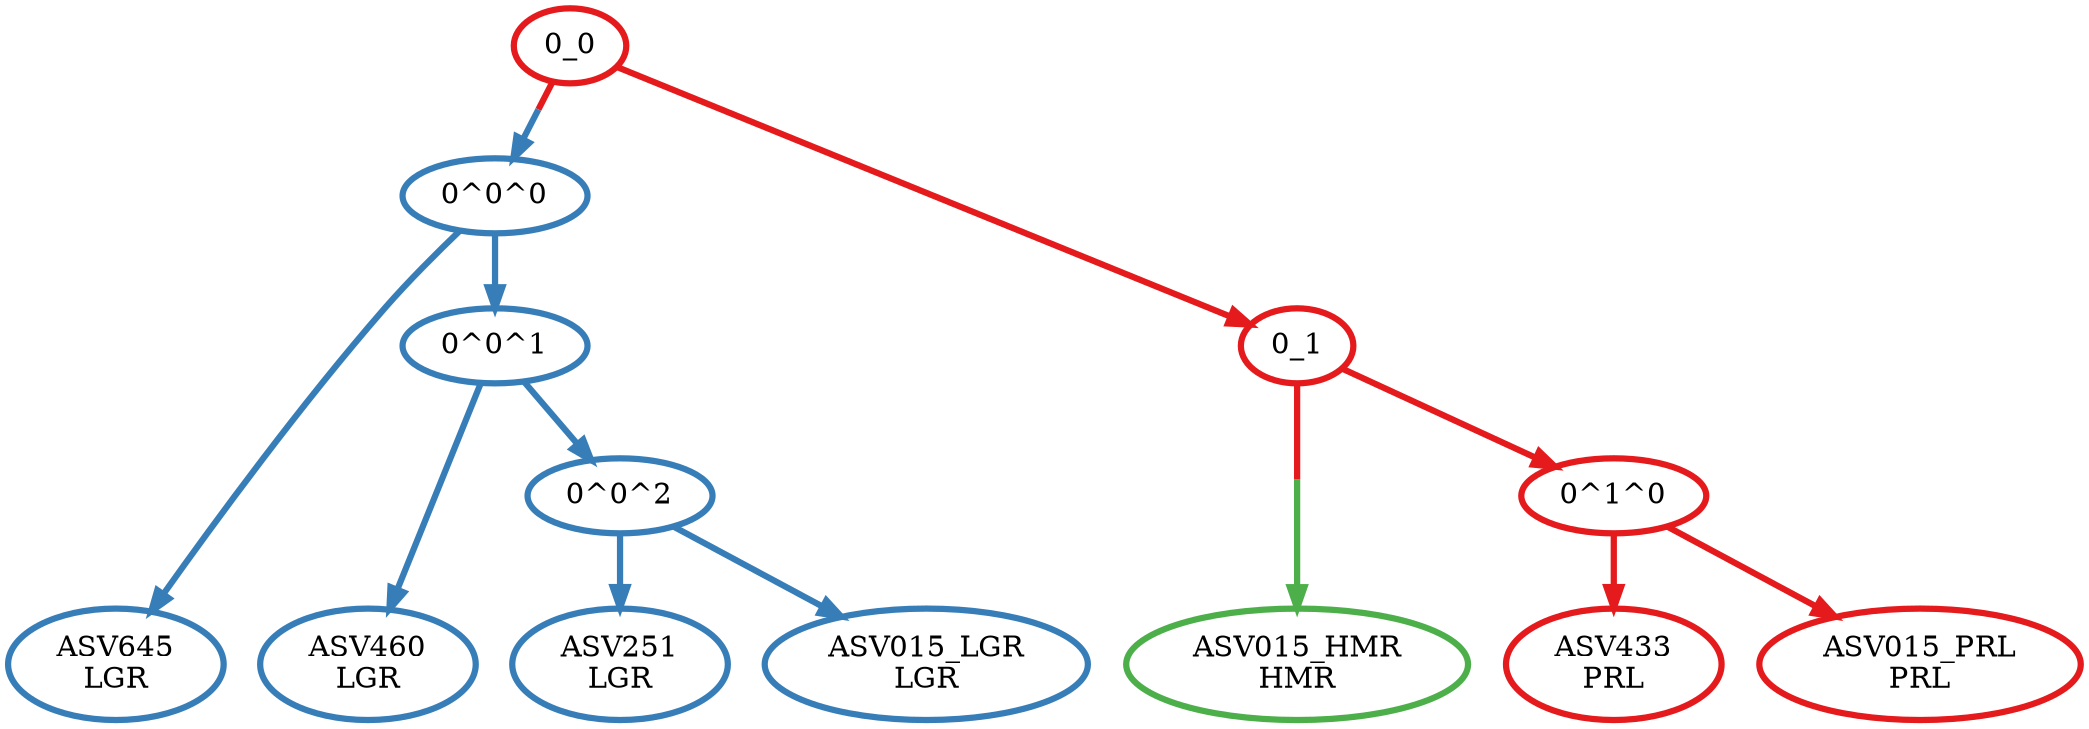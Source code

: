 digraph T {
	{
		rank=same
		12 [penwidth=3,colorscheme=set19,color=3,label="ASV015_HMR\nHMR"]
		11 [penwidth=3,colorscheme=set19,color=2,label="ASV251\nLGR"]
		10 [penwidth=3,colorscheme=set19,color=2,label="ASV015_LGR\nLGR"]
		8 [penwidth=3,colorscheme=set19,color=2,label="ASV460\nLGR"]
		6 [penwidth=3,colorscheme=set19,color=2,label="ASV645\nLGR"]
		4 [penwidth=3,colorscheme=set19,color=1,label="ASV433\nPRL"]
		3 [penwidth=3,colorscheme=set19,color=1,label="ASV015_PRL\nPRL"]
	}
	9 [penwidth=3,colorscheme=set19,color=2,label="0^0^2"]
	7 [penwidth=3,colorscheme=set19,color=2,label="0^0^1"]
	5 [penwidth=3,colorscheme=set19,color=2,label="0^0^0"]
	2 [penwidth=3,colorscheme=set19,color=1,label="0^1^0"]
	1 [penwidth=3,colorscheme=set19,color=1,label="0_1"]
	0 [penwidth=3,colorscheme=set19,color=1,label="0_0"]
	9 -> 11 [penwidth=3,colorscheme=set19,color=2]
	9 -> 10 [penwidth=3,colorscheme=set19,color=2]
	7 -> 9 [penwidth=3,colorscheme=set19,color=2]
	7 -> 8 [penwidth=3,colorscheme=set19,color=2]
	5 -> 7 [penwidth=3,colorscheme=set19,color=2]
	5 -> 6 [penwidth=3,colorscheme=set19,color=2]
	2 -> 4 [penwidth=3,colorscheme=set19,color=1]
	2 -> 3 [penwidth=3,colorscheme=set19,color=1]
	1 -> 12 [penwidth=3,colorscheme=set19,color="1;0.5:3"]
	1 -> 2 [penwidth=3,colorscheme=set19,color=1]
	0 -> 5 [penwidth=3,colorscheme=set19,color="1;0.5:2"]
	0 -> 1 [penwidth=3,colorscheme=set19,color=1]
}
